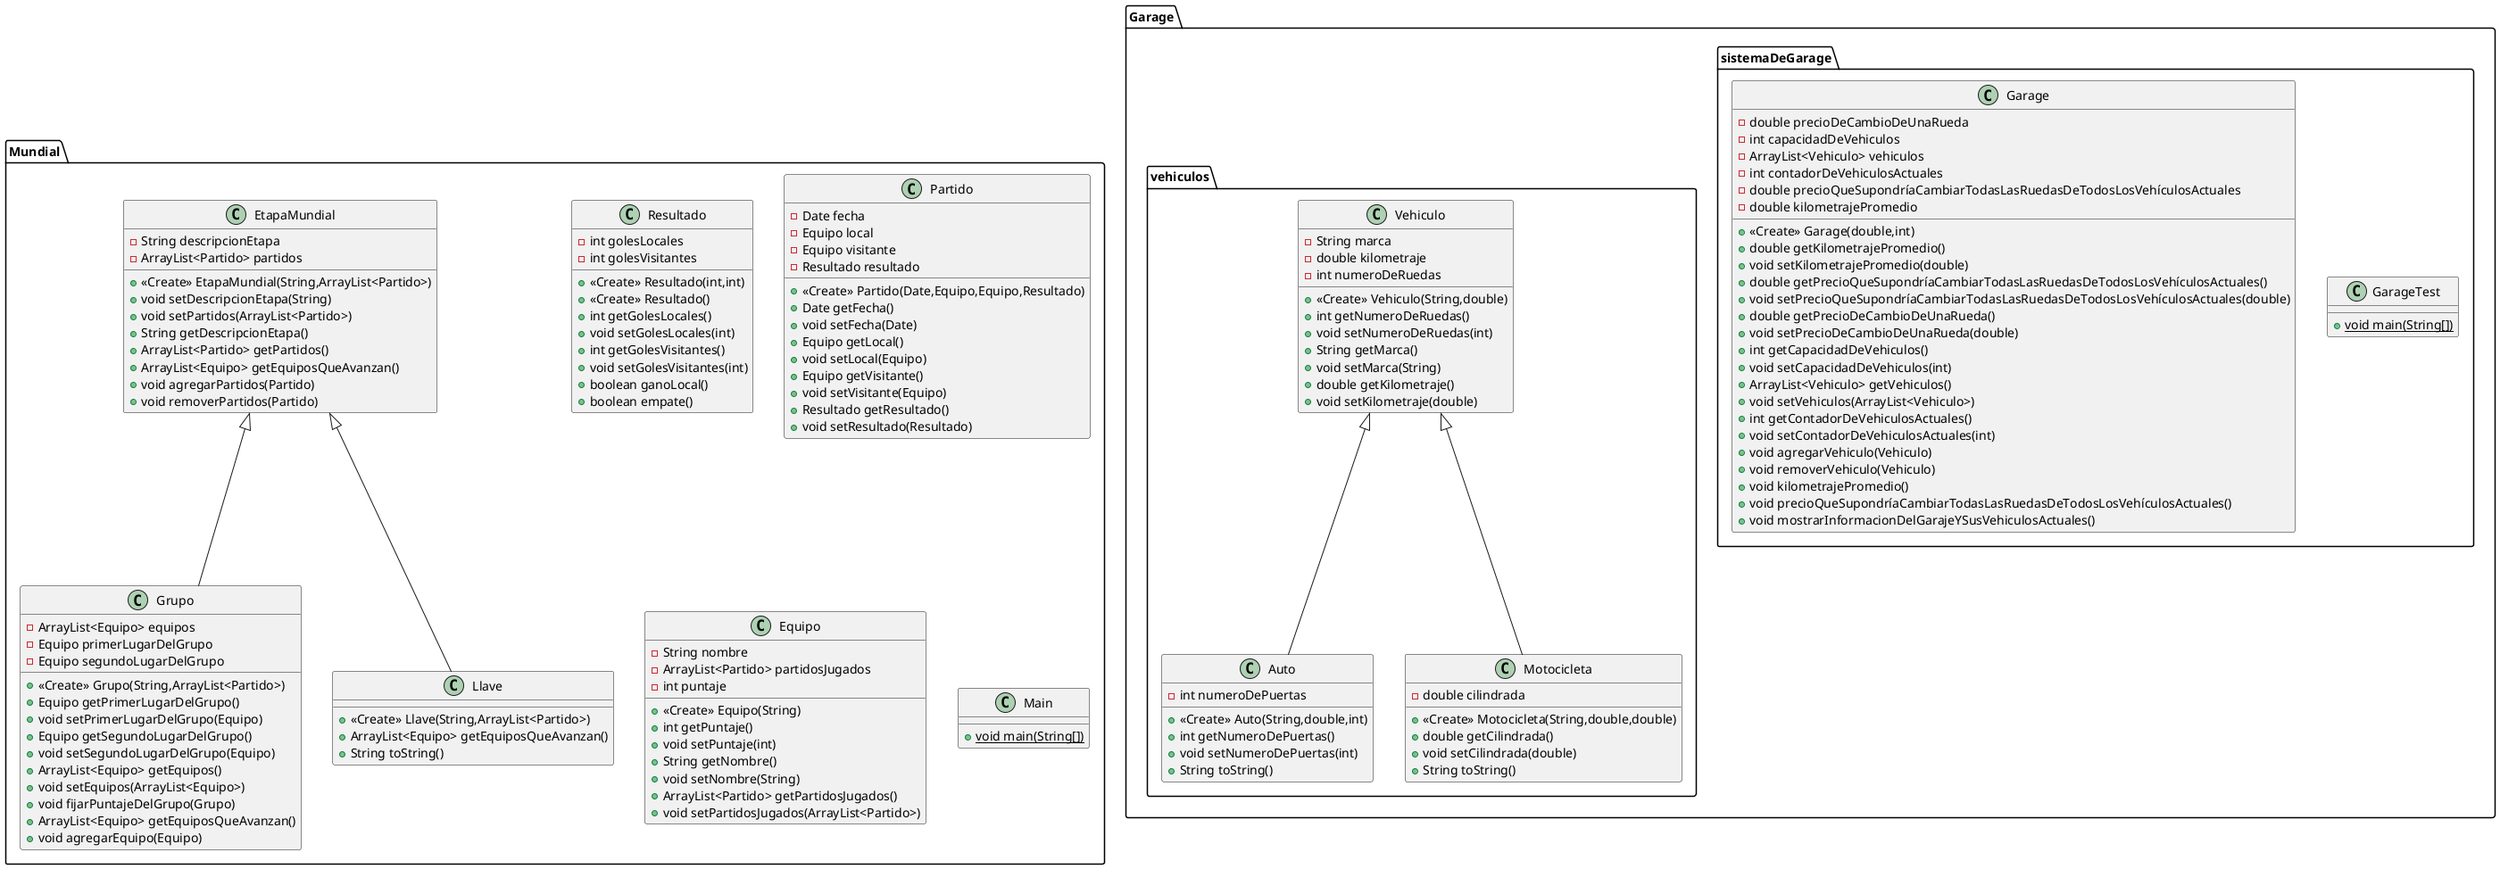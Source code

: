 @startuml
class Mundial.Resultado {
- int golesLocales
- int golesVisitantes
+ <<Create>> Resultado(int,int)
+ <<Create>> Resultado()
+ int getGolesLocales()
+ void setGolesLocales(int)
+ int getGolesVisitantes()
+ void setGolesVisitantes(int)
+ boolean ganoLocal()
+ boolean empate()
}
class Mundial.Partido {
- Date fecha
- Equipo local
- Equipo visitante
- Resultado resultado
+ <<Create>> Partido(Date,Equipo,Equipo,Resultado)
+ Date getFecha()
+ void setFecha(Date)
+ Equipo getLocal()
+ void setLocal(Equipo)
+ Equipo getVisitante()
+ void setVisitante(Equipo)
+ Resultado getResultado()
+ void setResultado(Resultado)
}
class Garage.sistemaDeGarage.GarageTest {
+ {static} void main(String[])
}
class Mundial.EtapaMundial {
- String descripcionEtapa
- ArrayList<Partido> partidos
+ <<Create>> EtapaMundial(String,ArrayList<Partido>)
+ void setDescripcionEtapa(String)
+ void setPartidos(ArrayList<Partido>)
+ String getDescripcionEtapa()
+ ArrayList<Partido> getPartidos()
+ ArrayList<Equipo> getEquiposQueAvanzan()
+ void agregarPartidos(Partido)
+ void removerPartidos(Partido)
}
class Mundial.Grupo {
- ArrayList<Equipo> equipos
- Equipo primerLugarDelGrupo
- Equipo segundoLugarDelGrupo
+ <<Create>> Grupo(String,ArrayList<Partido>)
+ Equipo getPrimerLugarDelGrupo()
+ void setPrimerLugarDelGrupo(Equipo)
+ Equipo getSegundoLugarDelGrupo()
+ void setSegundoLugarDelGrupo(Equipo)
+ ArrayList<Equipo> getEquipos()
+ void setEquipos(ArrayList<Equipo>)
+ void fijarPuntajeDelGrupo(Grupo)
+ ArrayList<Equipo> getEquiposQueAvanzan()
+ void agregarEquipo(Equipo)
}
class Garage.sistemaDeGarage.Garage {
- double precioDeCambioDeUnaRueda
- int capacidadDeVehiculos
- ArrayList<Vehiculo> vehiculos
- int contadorDeVehiculosActuales
- double precioQueSupondríaCambiarTodasLasRuedasDeTodosLosVehículosActuales
- double kilometrajePromedio
+ <<Create>> Garage(double,int)
+ double getKilometrajePromedio()
+ void setKilometrajePromedio(double)
+ double getPrecioQueSupondríaCambiarTodasLasRuedasDeTodosLosVehículosActuales()
+ void setPrecioQueSupondríaCambiarTodasLasRuedasDeTodosLosVehículosActuales(double)
+ double getPrecioDeCambioDeUnaRueda()
+ void setPrecioDeCambioDeUnaRueda(double)
+ int getCapacidadDeVehiculos()
+ void setCapacidadDeVehiculos(int)
+ ArrayList<Vehiculo> getVehiculos()
+ void setVehiculos(ArrayList<Vehiculo>)
+ int getContadorDeVehiculosActuales()
+ void setContadorDeVehiculosActuales(int)
+ void agregarVehiculo(Vehiculo)
+ void removerVehiculo(Vehiculo)
+ void kilometrajePromedio()
+ void precioQueSupondríaCambiarTodasLasRuedasDeTodosLosVehículosActuales()
+ void mostrarInformacionDelGarajeYSusVehiculosActuales()
}
class Garage.vehiculos.Vehiculo {
- String marca
- double kilometraje
- int numeroDeRuedas
+ <<Create>> Vehiculo(String,double)
+ int getNumeroDeRuedas()
+ void setNumeroDeRuedas(int)
+ String getMarca()
+ void setMarca(String)
+ double getKilometraje()
+ void setKilometraje(double)
}
class Mundial.Equipo {
- String nombre
- ArrayList<Partido> partidosJugados
- int puntaje
+ <<Create>> Equipo(String)
+ int getPuntaje()
+ void setPuntaje(int)
+ String getNombre()
+ void setNombre(String)
+ ArrayList<Partido> getPartidosJugados()
+ void setPartidosJugados(ArrayList<Partido>)
}
class Mundial.Llave {
+ <<Create>> Llave(String,ArrayList<Partido>)
+ ArrayList<Equipo> getEquiposQueAvanzan()
+ String toString()
}
class Garage.vehiculos.Auto {
- int numeroDePuertas
+ <<Create>> Auto(String,double,int)
+ int getNumeroDePuertas()
+ void setNumeroDePuertas(int)
+ String toString()
}
class Garage.vehiculos.Motocicleta {
- double cilindrada
+ <<Create>> Motocicleta(String,double,double)
+ double getCilindrada()
+ void setCilindrada(double)
+ String toString()
}
class Mundial.Main {
+ {static} void main(String[])
}


Mundial.EtapaMundial <|-- Mundial.Grupo
Mundial.EtapaMundial <|-- Mundial.Llave
Garage.vehiculos.Vehiculo <|-- Garage.vehiculos.Auto
Garage.vehiculos.Vehiculo <|-- Garage.vehiculos.Motocicleta
@enduml